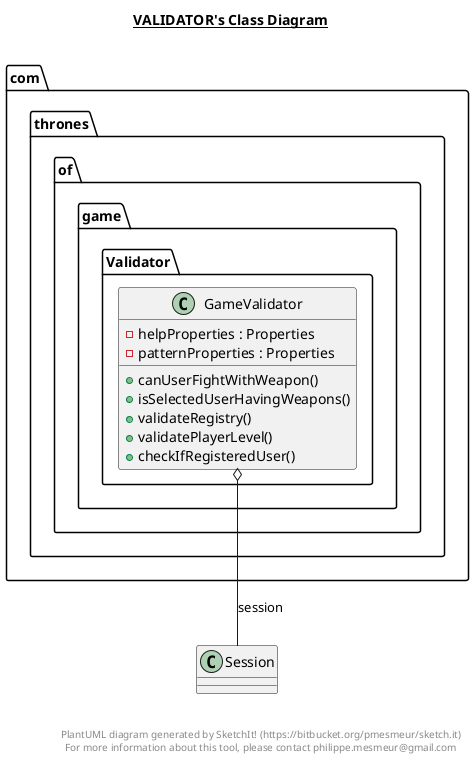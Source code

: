@startuml

title __VALIDATOR's Class Diagram__\n

  package com.thrones.of.game {
    package com.thrones.of.game.Validator {
      class GameValidator {
          - helpProperties : Properties
          - patternProperties : Properties
          + canUserFightWithWeapon()
          + isSelectedUserHavingWeapons()
          + validateRegistry()
          + validatePlayerLevel()
          + checkIfRegisteredUser()
      }
    }
  }
  

  GameValidator o-- Session : session


right footer


PlantUML diagram generated by SketchIt! (https://bitbucket.org/pmesmeur/sketch.it)
For more information about this tool, please contact philippe.mesmeur@gmail.com
endfooter

@enduml
